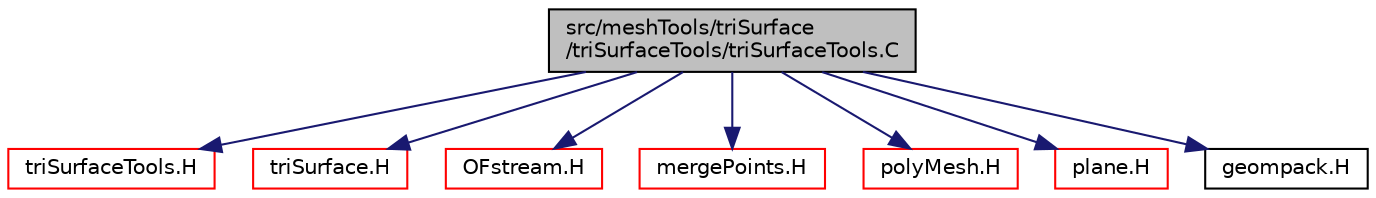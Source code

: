 digraph "src/meshTools/triSurface/triSurfaceTools/triSurfaceTools.C"
{
  bgcolor="transparent";
  edge [fontname="Helvetica",fontsize="10",labelfontname="Helvetica",labelfontsize="10"];
  node [fontname="Helvetica",fontsize="10",shape=record];
  Node1 [label="src/meshTools/triSurface\l/triSurfaceTools/triSurfaceTools.C",height=0.2,width=0.4,color="black", fillcolor="grey75", style="filled", fontcolor="black"];
  Node1 -> Node2 [color="midnightblue",fontsize="10",style="solid",fontname="Helvetica"];
  Node2 [label="triSurfaceTools.H",height=0.2,width=0.4,color="red",URL="$a07683.html"];
  Node1 -> Node3 [color="midnightblue",fontsize="10",style="solid",fontname="Helvetica"];
  Node3 [label="triSurface.H",height=0.2,width=0.4,color="red",URL="$a10700.html"];
  Node1 -> Node4 [color="midnightblue",fontsize="10",style="solid",fontname="Helvetica"];
  Node4 [label="OFstream.H",height=0.2,width=0.4,color="red",URL="$a07957.html"];
  Node1 -> Node5 [color="midnightblue",fontsize="10",style="solid",fontname="Helvetica"];
  Node5 [label="mergePoints.H",height=0.2,width=0.4,color="red",URL="$a08743.html",tooltip="Merge points. See below. "];
  Node1 -> Node6 [color="midnightblue",fontsize="10",style="solid",fontname="Helvetica"];
  Node6 [label="polyMesh.H",height=0.2,width=0.4,color="red",URL="$a08827.html"];
  Node1 -> Node7 [color="midnightblue",fontsize="10",style="solid",fontname="Helvetica"];
  Node7 [label="plane.H",height=0.2,width=0.4,color="red",URL="$a08969.html"];
  Node1 -> Node8 [color="midnightblue",fontsize="10",style="solid",fontname="Helvetica"];
  Node8 [label="geompack.H",height=0.2,width=0.4,color="black",URL="$a07678.html"];
}
